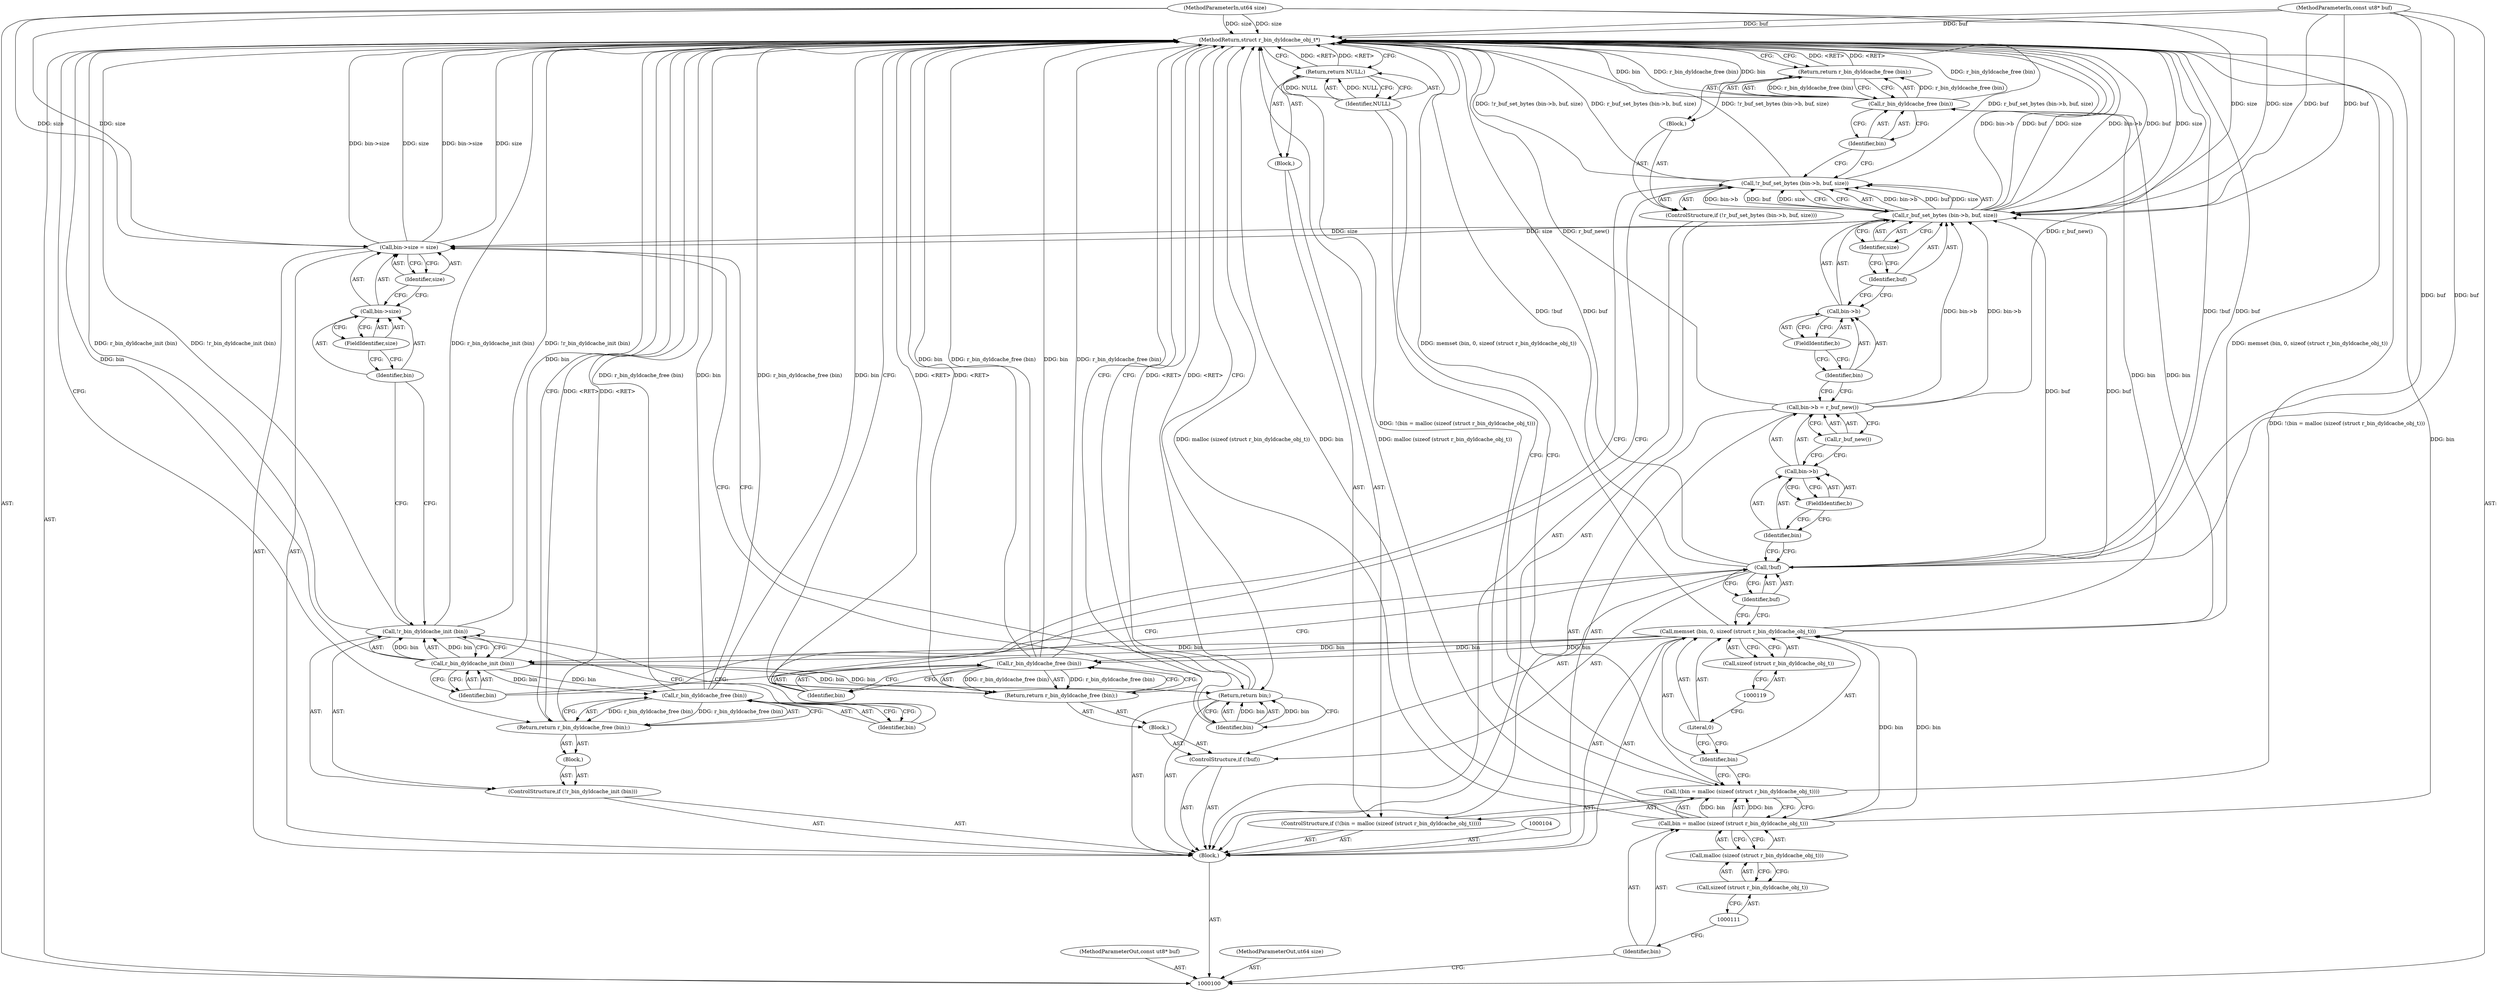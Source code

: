 digraph "1_radare2_4e98402f09a0ef0bb8559a33a4c1988c54938eaf_0" {
"1000159" [label="(MethodReturn,struct r_bin_dyldcache_obj_t*)"];
"1000101" [label="(MethodParameterIn,const ut8* buf)"];
"1000213" [label="(MethodParameterOut,const ut8* buf)"];
"1000102" [label="(MethodParameterIn,ut64 size)"];
"1000214" [label="(MethodParameterOut,ut64 size)"];
"1000103" [label="(Block,)"];
"1000127" [label="(Call,bin->b = r_buf_new())"];
"1000128" [label="(Call,bin->b)"];
"1000129" [label="(Identifier,bin)"];
"1000131" [label="(Call,r_buf_new())"];
"1000130" [label="(FieldIdentifier,b)"];
"1000132" [label="(ControlStructure,if (!r_buf_set_bytes (bin->b, buf, size)))"];
"1000135" [label="(Call,bin->b)"];
"1000136" [label="(Identifier,bin)"];
"1000137" [label="(FieldIdentifier,b)"];
"1000138" [label="(Identifier,buf)"];
"1000139" [label="(Identifier,size)"];
"1000140" [label="(Block,)"];
"1000133" [label="(Call,!r_buf_set_bytes (bin->b, buf, size))"];
"1000134" [label="(Call,r_buf_set_bytes (bin->b, buf, size))"];
"1000142" [label="(Call,r_bin_dyldcache_free (bin))"];
"1000141" [label="(Return,return r_bin_dyldcache_free (bin);)"];
"1000143" [label="(Identifier,bin)"];
"1000144" [label="(ControlStructure,if (!r_bin_dyldcache_init (bin)))"];
"1000147" [label="(Identifier,bin)"];
"1000148" [label="(Block,)"];
"1000145" [label="(Call,!r_bin_dyldcache_init (bin))"];
"1000146" [label="(Call,r_bin_dyldcache_init (bin))"];
"1000149" [label="(Return,return r_bin_dyldcache_free (bin);)"];
"1000151" [label="(Identifier,bin)"];
"1000150" [label="(Call,r_bin_dyldcache_free (bin))"];
"1000152" [label="(Call,bin->size = size)"];
"1000153" [label="(Call,bin->size)"];
"1000154" [label="(Identifier,bin)"];
"1000156" [label="(Identifier,size)"];
"1000155" [label="(FieldIdentifier,size)"];
"1000157" [label="(Return,return bin;)"];
"1000158" [label="(Identifier,bin)"];
"1000105" [label="(ControlStructure,if (!(bin = malloc (sizeof (struct r_bin_dyldcache_obj_t)))))"];
"1000109" [label="(Call,malloc (sizeof (struct r_bin_dyldcache_obj_t)))"];
"1000110" [label="(Call,sizeof (struct r_bin_dyldcache_obj_t))"];
"1000106" [label="(Call,!(bin = malloc (sizeof (struct r_bin_dyldcache_obj_t))))"];
"1000112" [label="(Block,)"];
"1000107" [label="(Call,bin = malloc (sizeof (struct r_bin_dyldcache_obj_t)))"];
"1000108" [label="(Identifier,bin)"];
"1000114" [label="(Identifier,NULL)"];
"1000113" [label="(Return,return NULL;)"];
"1000115" [label="(Call,memset (bin, 0, sizeof (struct r_bin_dyldcache_obj_t)))"];
"1000117" [label="(Literal,0)"];
"1000118" [label="(Call,sizeof (struct r_bin_dyldcache_obj_t))"];
"1000116" [label="(Identifier,bin)"];
"1000123" [label="(Block,)"];
"1000120" [label="(ControlStructure,if (!buf))"];
"1000121" [label="(Call,!buf)"];
"1000122" [label="(Identifier,buf)"];
"1000125" [label="(Call,r_bin_dyldcache_free (bin))"];
"1000124" [label="(Return,return r_bin_dyldcache_free (bin);)"];
"1000126" [label="(Identifier,bin)"];
"1000159" -> "1000100"  [label="AST: "];
"1000159" -> "1000113"  [label="CFG: "];
"1000159" -> "1000124"  [label="CFG: "];
"1000159" -> "1000141"  [label="CFG: "];
"1000159" -> "1000149"  [label="CFG: "];
"1000159" -> "1000157"  [label="CFG: "];
"1000124" -> "1000159"  [label="DDG: <RET>"];
"1000149" -> "1000159"  [label="DDG: <RET>"];
"1000141" -> "1000159"  [label="DDG: <RET>"];
"1000125" -> "1000159"  [label="DDG: bin"];
"1000125" -> "1000159"  [label="DDG: r_bin_dyldcache_free (bin)"];
"1000142" -> "1000159"  [label="DDG: r_bin_dyldcache_free (bin)"];
"1000142" -> "1000159"  [label="DDG: bin"];
"1000107" -> "1000159"  [label="DDG: bin"];
"1000107" -> "1000159"  [label="DDG: malloc (sizeof (struct r_bin_dyldcache_obj_t))"];
"1000134" -> "1000159"  [label="DDG: size"];
"1000134" -> "1000159"  [label="DDG: bin->b"];
"1000134" -> "1000159"  [label="DDG: buf"];
"1000133" -> "1000159"  [label="DDG: r_buf_set_bytes (bin->b, buf, size)"];
"1000133" -> "1000159"  [label="DDG: !r_buf_set_bytes (bin->b, buf, size)"];
"1000150" -> "1000159"  [label="DDG: r_bin_dyldcache_free (bin)"];
"1000150" -> "1000159"  [label="DDG: bin"];
"1000145" -> "1000159"  [label="DDG: r_bin_dyldcache_init (bin)"];
"1000145" -> "1000159"  [label="DDG: !r_bin_dyldcache_init (bin)"];
"1000146" -> "1000159"  [label="DDG: bin"];
"1000127" -> "1000159"  [label="DDG: r_buf_new()"];
"1000115" -> "1000159"  [label="DDG: memset (bin, 0, sizeof (struct r_bin_dyldcache_obj_t))"];
"1000121" -> "1000159"  [label="DDG: !buf"];
"1000121" -> "1000159"  [label="DDG: buf"];
"1000152" -> "1000159"  [label="DDG: bin->size"];
"1000152" -> "1000159"  [label="DDG: size"];
"1000102" -> "1000159"  [label="DDG: size"];
"1000101" -> "1000159"  [label="DDG: buf"];
"1000106" -> "1000159"  [label="DDG: !(bin = malloc (sizeof (struct r_bin_dyldcache_obj_t)))"];
"1000113" -> "1000159"  [label="DDG: <RET>"];
"1000157" -> "1000159"  [label="DDG: <RET>"];
"1000101" -> "1000100"  [label="AST: "];
"1000101" -> "1000159"  [label="DDG: buf"];
"1000101" -> "1000121"  [label="DDG: buf"];
"1000101" -> "1000134"  [label="DDG: buf"];
"1000213" -> "1000100"  [label="AST: "];
"1000102" -> "1000100"  [label="AST: "];
"1000102" -> "1000159"  [label="DDG: size"];
"1000102" -> "1000134"  [label="DDG: size"];
"1000102" -> "1000152"  [label="DDG: size"];
"1000214" -> "1000100"  [label="AST: "];
"1000103" -> "1000100"  [label="AST: "];
"1000104" -> "1000103"  [label="AST: "];
"1000105" -> "1000103"  [label="AST: "];
"1000115" -> "1000103"  [label="AST: "];
"1000120" -> "1000103"  [label="AST: "];
"1000127" -> "1000103"  [label="AST: "];
"1000132" -> "1000103"  [label="AST: "];
"1000144" -> "1000103"  [label="AST: "];
"1000152" -> "1000103"  [label="AST: "];
"1000157" -> "1000103"  [label="AST: "];
"1000127" -> "1000103"  [label="AST: "];
"1000127" -> "1000131"  [label="CFG: "];
"1000128" -> "1000127"  [label="AST: "];
"1000131" -> "1000127"  [label="AST: "];
"1000136" -> "1000127"  [label="CFG: "];
"1000127" -> "1000159"  [label="DDG: r_buf_new()"];
"1000127" -> "1000134"  [label="DDG: bin->b"];
"1000128" -> "1000127"  [label="AST: "];
"1000128" -> "1000130"  [label="CFG: "];
"1000129" -> "1000128"  [label="AST: "];
"1000130" -> "1000128"  [label="AST: "];
"1000131" -> "1000128"  [label="CFG: "];
"1000129" -> "1000128"  [label="AST: "];
"1000129" -> "1000121"  [label="CFG: "];
"1000130" -> "1000129"  [label="CFG: "];
"1000131" -> "1000127"  [label="AST: "];
"1000131" -> "1000128"  [label="CFG: "];
"1000127" -> "1000131"  [label="CFG: "];
"1000130" -> "1000128"  [label="AST: "];
"1000130" -> "1000129"  [label="CFG: "];
"1000128" -> "1000130"  [label="CFG: "];
"1000132" -> "1000103"  [label="AST: "];
"1000133" -> "1000132"  [label="AST: "];
"1000140" -> "1000132"  [label="AST: "];
"1000135" -> "1000134"  [label="AST: "];
"1000135" -> "1000137"  [label="CFG: "];
"1000136" -> "1000135"  [label="AST: "];
"1000137" -> "1000135"  [label="AST: "];
"1000138" -> "1000135"  [label="CFG: "];
"1000136" -> "1000135"  [label="AST: "];
"1000136" -> "1000127"  [label="CFG: "];
"1000137" -> "1000136"  [label="CFG: "];
"1000137" -> "1000135"  [label="AST: "];
"1000137" -> "1000136"  [label="CFG: "];
"1000135" -> "1000137"  [label="CFG: "];
"1000138" -> "1000134"  [label="AST: "];
"1000138" -> "1000135"  [label="CFG: "];
"1000139" -> "1000138"  [label="CFG: "];
"1000139" -> "1000134"  [label="AST: "];
"1000139" -> "1000138"  [label="CFG: "];
"1000134" -> "1000139"  [label="CFG: "];
"1000140" -> "1000132"  [label="AST: "];
"1000141" -> "1000140"  [label="AST: "];
"1000133" -> "1000132"  [label="AST: "];
"1000133" -> "1000134"  [label="CFG: "];
"1000134" -> "1000133"  [label="AST: "];
"1000143" -> "1000133"  [label="CFG: "];
"1000147" -> "1000133"  [label="CFG: "];
"1000133" -> "1000159"  [label="DDG: r_buf_set_bytes (bin->b, buf, size)"];
"1000133" -> "1000159"  [label="DDG: !r_buf_set_bytes (bin->b, buf, size)"];
"1000134" -> "1000133"  [label="DDG: bin->b"];
"1000134" -> "1000133"  [label="DDG: buf"];
"1000134" -> "1000133"  [label="DDG: size"];
"1000134" -> "1000133"  [label="AST: "];
"1000134" -> "1000139"  [label="CFG: "];
"1000135" -> "1000134"  [label="AST: "];
"1000138" -> "1000134"  [label="AST: "];
"1000139" -> "1000134"  [label="AST: "];
"1000133" -> "1000134"  [label="CFG: "];
"1000134" -> "1000159"  [label="DDG: size"];
"1000134" -> "1000159"  [label="DDG: bin->b"];
"1000134" -> "1000159"  [label="DDG: buf"];
"1000134" -> "1000133"  [label="DDG: bin->b"];
"1000134" -> "1000133"  [label="DDG: buf"];
"1000134" -> "1000133"  [label="DDG: size"];
"1000127" -> "1000134"  [label="DDG: bin->b"];
"1000121" -> "1000134"  [label="DDG: buf"];
"1000101" -> "1000134"  [label="DDG: buf"];
"1000102" -> "1000134"  [label="DDG: size"];
"1000134" -> "1000152"  [label="DDG: size"];
"1000142" -> "1000141"  [label="AST: "];
"1000142" -> "1000143"  [label="CFG: "];
"1000143" -> "1000142"  [label="AST: "];
"1000141" -> "1000142"  [label="CFG: "];
"1000142" -> "1000159"  [label="DDG: r_bin_dyldcache_free (bin)"];
"1000142" -> "1000159"  [label="DDG: bin"];
"1000142" -> "1000141"  [label="DDG: r_bin_dyldcache_free (bin)"];
"1000115" -> "1000142"  [label="DDG: bin"];
"1000141" -> "1000140"  [label="AST: "];
"1000141" -> "1000142"  [label="CFG: "];
"1000142" -> "1000141"  [label="AST: "];
"1000159" -> "1000141"  [label="CFG: "];
"1000141" -> "1000159"  [label="DDG: <RET>"];
"1000142" -> "1000141"  [label="DDG: r_bin_dyldcache_free (bin)"];
"1000143" -> "1000142"  [label="AST: "];
"1000143" -> "1000133"  [label="CFG: "];
"1000142" -> "1000143"  [label="CFG: "];
"1000144" -> "1000103"  [label="AST: "];
"1000145" -> "1000144"  [label="AST: "];
"1000148" -> "1000144"  [label="AST: "];
"1000147" -> "1000146"  [label="AST: "];
"1000147" -> "1000133"  [label="CFG: "];
"1000146" -> "1000147"  [label="CFG: "];
"1000148" -> "1000144"  [label="AST: "];
"1000149" -> "1000148"  [label="AST: "];
"1000145" -> "1000144"  [label="AST: "];
"1000145" -> "1000146"  [label="CFG: "];
"1000146" -> "1000145"  [label="AST: "];
"1000151" -> "1000145"  [label="CFG: "];
"1000154" -> "1000145"  [label="CFG: "];
"1000145" -> "1000159"  [label="DDG: r_bin_dyldcache_init (bin)"];
"1000145" -> "1000159"  [label="DDG: !r_bin_dyldcache_init (bin)"];
"1000146" -> "1000145"  [label="DDG: bin"];
"1000146" -> "1000145"  [label="AST: "];
"1000146" -> "1000147"  [label="CFG: "];
"1000147" -> "1000146"  [label="AST: "];
"1000145" -> "1000146"  [label="CFG: "];
"1000146" -> "1000159"  [label="DDG: bin"];
"1000146" -> "1000145"  [label="DDG: bin"];
"1000115" -> "1000146"  [label="DDG: bin"];
"1000146" -> "1000150"  [label="DDG: bin"];
"1000146" -> "1000157"  [label="DDG: bin"];
"1000149" -> "1000148"  [label="AST: "];
"1000149" -> "1000150"  [label="CFG: "];
"1000150" -> "1000149"  [label="AST: "];
"1000159" -> "1000149"  [label="CFG: "];
"1000149" -> "1000159"  [label="DDG: <RET>"];
"1000150" -> "1000149"  [label="DDG: r_bin_dyldcache_free (bin)"];
"1000151" -> "1000150"  [label="AST: "];
"1000151" -> "1000145"  [label="CFG: "];
"1000150" -> "1000151"  [label="CFG: "];
"1000150" -> "1000149"  [label="AST: "];
"1000150" -> "1000151"  [label="CFG: "];
"1000151" -> "1000150"  [label="AST: "];
"1000149" -> "1000150"  [label="CFG: "];
"1000150" -> "1000159"  [label="DDG: r_bin_dyldcache_free (bin)"];
"1000150" -> "1000159"  [label="DDG: bin"];
"1000150" -> "1000149"  [label="DDG: r_bin_dyldcache_free (bin)"];
"1000146" -> "1000150"  [label="DDG: bin"];
"1000152" -> "1000103"  [label="AST: "];
"1000152" -> "1000156"  [label="CFG: "];
"1000153" -> "1000152"  [label="AST: "];
"1000156" -> "1000152"  [label="AST: "];
"1000158" -> "1000152"  [label="CFG: "];
"1000152" -> "1000159"  [label="DDG: bin->size"];
"1000152" -> "1000159"  [label="DDG: size"];
"1000134" -> "1000152"  [label="DDG: size"];
"1000102" -> "1000152"  [label="DDG: size"];
"1000153" -> "1000152"  [label="AST: "];
"1000153" -> "1000155"  [label="CFG: "];
"1000154" -> "1000153"  [label="AST: "];
"1000155" -> "1000153"  [label="AST: "];
"1000156" -> "1000153"  [label="CFG: "];
"1000154" -> "1000153"  [label="AST: "];
"1000154" -> "1000145"  [label="CFG: "];
"1000155" -> "1000154"  [label="CFG: "];
"1000156" -> "1000152"  [label="AST: "];
"1000156" -> "1000153"  [label="CFG: "];
"1000152" -> "1000156"  [label="CFG: "];
"1000155" -> "1000153"  [label="AST: "];
"1000155" -> "1000154"  [label="CFG: "];
"1000153" -> "1000155"  [label="CFG: "];
"1000157" -> "1000103"  [label="AST: "];
"1000157" -> "1000158"  [label="CFG: "];
"1000158" -> "1000157"  [label="AST: "];
"1000159" -> "1000157"  [label="CFG: "];
"1000157" -> "1000159"  [label="DDG: <RET>"];
"1000158" -> "1000157"  [label="DDG: bin"];
"1000146" -> "1000157"  [label="DDG: bin"];
"1000158" -> "1000157"  [label="AST: "];
"1000158" -> "1000152"  [label="CFG: "];
"1000157" -> "1000158"  [label="CFG: "];
"1000158" -> "1000157"  [label="DDG: bin"];
"1000105" -> "1000103"  [label="AST: "];
"1000106" -> "1000105"  [label="AST: "];
"1000112" -> "1000105"  [label="AST: "];
"1000109" -> "1000107"  [label="AST: "];
"1000109" -> "1000110"  [label="CFG: "];
"1000110" -> "1000109"  [label="AST: "];
"1000107" -> "1000109"  [label="CFG: "];
"1000110" -> "1000109"  [label="AST: "];
"1000110" -> "1000111"  [label="CFG: "];
"1000111" -> "1000110"  [label="AST: "];
"1000109" -> "1000110"  [label="CFG: "];
"1000106" -> "1000105"  [label="AST: "];
"1000106" -> "1000107"  [label="CFG: "];
"1000107" -> "1000106"  [label="AST: "];
"1000114" -> "1000106"  [label="CFG: "];
"1000116" -> "1000106"  [label="CFG: "];
"1000106" -> "1000159"  [label="DDG: !(bin = malloc (sizeof (struct r_bin_dyldcache_obj_t)))"];
"1000107" -> "1000106"  [label="DDG: bin"];
"1000112" -> "1000105"  [label="AST: "];
"1000113" -> "1000112"  [label="AST: "];
"1000107" -> "1000106"  [label="AST: "];
"1000107" -> "1000109"  [label="CFG: "];
"1000108" -> "1000107"  [label="AST: "];
"1000109" -> "1000107"  [label="AST: "];
"1000106" -> "1000107"  [label="CFG: "];
"1000107" -> "1000159"  [label="DDG: bin"];
"1000107" -> "1000159"  [label="DDG: malloc (sizeof (struct r_bin_dyldcache_obj_t))"];
"1000107" -> "1000106"  [label="DDG: bin"];
"1000107" -> "1000115"  [label="DDG: bin"];
"1000108" -> "1000107"  [label="AST: "];
"1000108" -> "1000100"  [label="CFG: "];
"1000111" -> "1000108"  [label="CFG: "];
"1000114" -> "1000113"  [label="AST: "];
"1000114" -> "1000106"  [label="CFG: "];
"1000113" -> "1000114"  [label="CFG: "];
"1000114" -> "1000113"  [label="DDG: NULL"];
"1000113" -> "1000112"  [label="AST: "];
"1000113" -> "1000114"  [label="CFG: "];
"1000114" -> "1000113"  [label="AST: "];
"1000159" -> "1000113"  [label="CFG: "];
"1000113" -> "1000159"  [label="DDG: <RET>"];
"1000114" -> "1000113"  [label="DDG: NULL"];
"1000115" -> "1000103"  [label="AST: "];
"1000115" -> "1000118"  [label="CFG: "];
"1000116" -> "1000115"  [label="AST: "];
"1000117" -> "1000115"  [label="AST: "];
"1000118" -> "1000115"  [label="AST: "];
"1000122" -> "1000115"  [label="CFG: "];
"1000115" -> "1000159"  [label="DDG: memset (bin, 0, sizeof (struct r_bin_dyldcache_obj_t))"];
"1000107" -> "1000115"  [label="DDG: bin"];
"1000115" -> "1000125"  [label="DDG: bin"];
"1000115" -> "1000142"  [label="DDG: bin"];
"1000115" -> "1000146"  [label="DDG: bin"];
"1000117" -> "1000115"  [label="AST: "];
"1000117" -> "1000116"  [label="CFG: "];
"1000119" -> "1000117"  [label="CFG: "];
"1000118" -> "1000115"  [label="AST: "];
"1000118" -> "1000119"  [label="CFG: "];
"1000119" -> "1000118"  [label="AST: "];
"1000115" -> "1000118"  [label="CFG: "];
"1000116" -> "1000115"  [label="AST: "];
"1000116" -> "1000106"  [label="CFG: "];
"1000117" -> "1000116"  [label="CFG: "];
"1000123" -> "1000120"  [label="AST: "];
"1000124" -> "1000123"  [label="AST: "];
"1000120" -> "1000103"  [label="AST: "];
"1000121" -> "1000120"  [label="AST: "];
"1000123" -> "1000120"  [label="AST: "];
"1000121" -> "1000120"  [label="AST: "];
"1000121" -> "1000122"  [label="CFG: "];
"1000122" -> "1000121"  [label="AST: "];
"1000126" -> "1000121"  [label="CFG: "];
"1000129" -> "1000121"  [label="CFG: "];
"1000121" -> "1000159"  [label="DDG: !buf"];
"1000121" -> "1000159"  [label="DDG: buf"];
"1000101" -> "1000121"  [label="DDG: buf"];
"1000121" -> "1000134"  [label="DDG: buf"];
"1000122" -> "1000121"  [label="AST: "];
"1000122" -> "1000115"  [label="CFG: "];
"1000121" -> "1000122"  [label="CFG: "];
"1000125" -> "1000124"  [label="AST: "];
"1000125" -> "1000126"  [label="CFG: "];
"1000126" -> "1000125"  [label="AST: "];
"1000124" -> "1000125"  [label="CFG: "];
"1000125" -> "1000159"  [label="DDG: bin"];
"1000125" -> "1000159"  [label="DDG: r_bin_dyldcache_free (bin)"];
"1000125" -> "1000124"  [label="DDG: r_bin_dyldcache_free (bin)"];
"1000115" -> "1000125"  [label="DDG: bin"];
"1000124" -> "1000123"  [label="AST: "];
"1000124" -> "1000125"  [label="CFG: "];
"1000125" -> "1000124"  [label="AST: "];
"1000159" -> "1000124"  [label="CFG: "];
"1000124" -> "1000159"  [label="DDG: <RET>"];
"1000125" -> "1000124"  [label="DDG: r_bin_dyldcache_free (bin)"];
"1000126" -> "1000125"  [label="AST: "];
"1000126" -> "1000121"  [label="CFG: "];
"1000125" -> "1000126"  [label="CFG: "];
}

